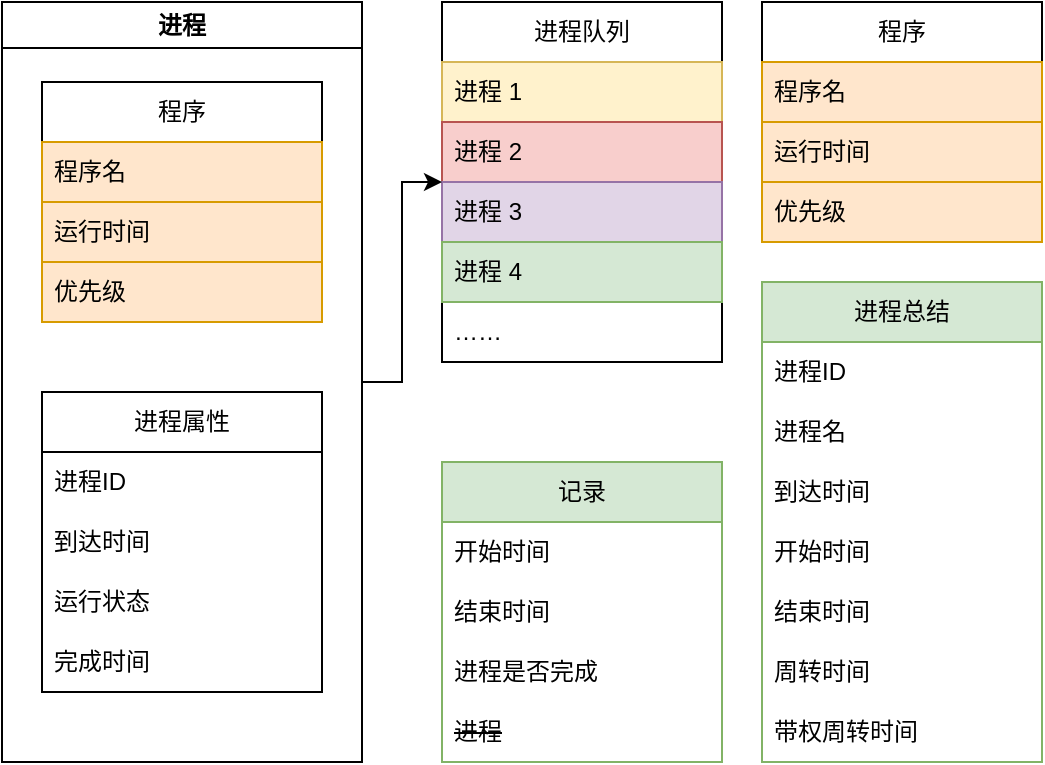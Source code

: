 <mxfile version="22.1.15" type="device" pages="5">
  <diagram id="Uz_kpe7z58q1DpFeZHpy" name="进程结构">
    <mxGraphModel dx="1434" dy="827" grid="1" gridSize="10" guides="1" tooltips="1" connect="1" arrows="1" fold="1" page="1" pageScale="1" pageWidth="850" pageHeight="1100" math="0" shadow="0">
      <root>
        <mxCell id="0" />
        <mxCell id="1" parent="0" />
        <mxCell id="2" value="程序" style="swimlane;fontStyle=0;childLayout=stackLayout;horizontal=1;startSize=30;horizontalStack=0;resizeParent=1;resizeParentMax=0;resizeLast=0;collapsible=1;marginBottom=0;whiteSpace=wrap;html=1;" parent="1" vertex="1">
          <mxGeometry x="600" y="60" width="140" height="120" as="geometry" />
        </mxCell>
        <mxCell id="3" value="程序名" style="text;strokeColor=#d79b00;fillColor=#ffe6cc;align=left;verticalAlign=middle;spacingLeft=4;spacingRight=4;overflow=hidden;points=[[0,0.5],[1,0.5]];portConstraint=eastwest;rotatable=0;whiteSpace=wrap;html=1;" parent="2" vertex="1">
          <mxGeometry y="30" width="140" height="30" as="geometry" />
        </mxCell>
        <mxCell id="4" value="运行时间" style="text;strokeColor=#d79b00;fillColor=#ffe6cc;align=left;verticalAlign=middle;spacingLeft=4;spacingRight=4;overflow=hidden;points=[[0,0.5],[1,0.5]];portConstraint=eastwest;rotatable=0;whiteSpace=wrap;html=1;" parent="2" vertex="1">
          <mxGeometry y="60" width="140" height="30" as="geometry" />
        </mxCell>
        <mxCell id="5" value="优先级" style="text;strokeColor=#d79b00;fillColor=#ffe6cc;align=left;verticalAlign=middle;spacingLeft=4;spacingRight=4;overflow=hidden;points=[[0,0.5],[1,0.5]];portConstraint=eastwest;rotatable=0;whiteSpace=wrap;html=1;" parent="2" vertex="1">
          <mxGeometry y="90" width="140" height="30" as="geometry" />
        </mxCell>
        <mxCell id="_c8ItqxAKlNbQwqlbpvU-17" value="进程队列" style="swimlane;fontStyle=0;childLayout=stackLayout;horizontal=1;startSize=30;horizontalStack=0;resizeParent=1;resizeParentMax=0;resizeLast=0;collapsible=1;marginBottom=0;whiteSpace=wrap;html=1;" parent="1" vertex="1">
          <mxGeometry x="440" y="60" width="140" height="180" as="geometry">
            <mxRectangle x="590" y="120" width="90" height="30" as="alternateBounds" />
          </mxGeometry>
        </mxCell>
        <mxCell id="_c8ItqxAKlNbQwqlbpvU-18" value="进程 1" style="text;strokeColor=#d6b656;fillColor=#fff2cc;align=left;verticalAlign=middle;spacingLeft=4;spacingRight=4;overflow=hidden;points=[[0,0.5],[1,0.5]];portConstraint=eastwest;rotatable=0;whiteSpace=wrap;html=1;" parent="_c8ItqxAKlNbQwqlbpvU-17" vertex="1">
          <mxGeometry y="30" width="140" height="30" as="geometry" />
        </mxCell>
        <mxCell id="_c8ItqxAKlNbQwqlbpvU-19" value="进程 2" style="text;strokeColor=#b85450;fillColor=#f8cecc;align=left;verticalAlign=middle;spacingLeft=4;spacingRight=4;overflow=hidden;points=[[0,0.5],[1,0.5]];portConstraint=eastwest;rotatable=0;whiteSpace=wrap;html=1;" parent="_c8ItqxAKlNbQwqlbpvU-17" vertex="1">
          <mxGeometry y="60" width="140" height="30" as="geometry" />
        </mxCell>
        <mxCell id="_c8ItqxAKlNbQwqlbpvU-20" value="进程 3" style="text;strokeColor=#9673a6;fillColor=#e1d5e7;align=left;verticalAlign=middle;spacingLeft=4;spacingRight=4;overflow=hidden;points=[[0,0.5],[1,0.5]];portConstraint=eastwest;rotatable=0;whiteSpace=wrap;html=1;" parent="_c8ItqxAKlNbQwqlbpvU-17" vertex="1">
          <mxGeometry y="90" width="140" height="30" as="geometry" />
        </mxCell>
        <mxCell id="fHPmjY0lbh3OKCkGhoS--9" value="进程 4" style="text;strokeColor=#82b366;fillColor=#d5e8d4;align=left;verticalAlign=middle;spacingLeft=4;spacingRight=4;overflow=hidden;points=[[0,0.5],[1,0.5]];portConstraint=eastwest;rotatable=0;whiteSpace=wrap;html=1;" parent="_c8ItqxAKlNbQwqlbpvU-17" vertex="1">
          <mxGeometry y="120" width="140" height="30" as="geometry" />
        </mxCell>
        <mxCell id="_c8ItqxAKlNbQwqlbpvU-21" value="……" style="text;strokeColor=none;fillColor=none;align=left;verticalAlign=middle;spacingLeft=4;spacingRight=4;overflow=hidden;points=[[0,0.5],[1,0.5]];portConstraint=eastwest;rotatable=0;whiteSpace=wrap;html=1;" parent="_c8ItqxAKlNbQwqlbpvU-17" vertex="1">
          <mxGeometry y="150" width="140" height="30" as="geometry" />
        </mxCell>
        <mxCell id="pZxpUpyZffvHtqf1EwQb-15" style="edgeStyle=orthogonalEdgeStyle;rounded=0;orthogonalLoop=1;jettySize=auto;html=1;exitX=1;exitY=0.5;exitDx=0;exitDy=0;" parent="1" source="-lbcMISYUMKxzrige9w_-11" target="_c8ItqxAKlNbQwqlbpvU-17" edge="1">
          <mxGeometry relative="1" as="geometry" />
        </mxCell>
        <mxCell id="-lbcMISYUMKxzrige9w_-11" value="进程" style="swimlane;whiteSpace=wrap;html=1;" parent="1" vertex="1">
          <mxGeometry x="220" y="60" width="180" height="380" as="geometry" />
        </mxCell>
        <mxCell id="8" value="进程属性" style="swimlane;fontStyle=0;childLayout=stackLayout;horizontal=1;startSize=30;horizontalStack=0;resizeParent=1;resizeParentMax=0;resizeLast=0;collapsible=1;marginBottom=0;whiteSpace=wrap;html=1;" parent="-lbcMISYUMKxzrige9w_-11" vertex="1">
          <mxGeometry x="20" y="195" width="140" height="150" as="geometry">
            <mxRectangle x="20" y="195" width="60" height="30" as="alternateBounds" />
          </mxGeometry>
        </mxCell>
        <mxCell id="iwzojKMiQDICovEa25Xd-11" value="进程ID" style="text;align=left;verticalAlign=middle;spacingLeft=4;spacingRight=4;overflow=hidden;points=[[0,0.5],[1,0.5]];portConstraint=eastwest;rotatable=0;whiteSpace=wrap;html=1;" parent="8" vertex="1">
          <mxGeometry y="30" width="140" height="30" as="geometry" />
        </mxCell>
        <mxCell id="_c8ItqxAKlNbQwqlbpvU-12" value="到达时间" style="text;strokeColor=none;fillColor=none;align=left;verticalAlign=middle;spacingLeft=4;spacingRight=4;overflow=hidden;points=[[0,0.5],[1,0.5]];portConstraint=eastwest;rotatable=0;whiteSpace=wrap;html=1;" parent="8" vertex="1">
          <mxGeometry y="60" width="140" height="30" as="geometry" />
        </mxCell>
        <mxCell id="_c8ItqxAKlNbQwqlbpvU-11" value="运行状态" style="text;strokeColor=none;fillColor=none;align=left;verticalAlign=middle;spacingLeft=4;spacingRight=4;overflow=hidden;points=[[0,0.5],[1,0.5]];portConstraint=eastwest;rotatable=0;whiteSpace=wrap;html=1;" parent="8" vertex="1">
          <mxGeometry y="90" width="140" height="30" as="geometry" />
        </mxCell>
        <mxCell id="_c8ItqxAKlNbQwqlbpvU-13" value="完成时间" style="text;strokeColor=none;fillColor=none;align=left;verticalAlign=middle;spacingLeft=4;spacingRight=4;overflow=hidden;points=[[0,0.5],[1,0.5]];portConstraint=eastwest;rotatable=0;whiteSpace=wrap;html=1;" parent="8" vertex="1">
          <mxGeometry y="120" width="140" height="30" as="geometry" />
        </mxCell>
        <mxCell id="pZxpUpyZffvHtqf1EwQb-11" value="程序" style="swimlane;fontStyle=0;childLayout=stackLayout;horizontal=1;startSize=30;horizontalStack=0;resizeParent=1;resizeParentMax=0;resizeLast=0;collapsible=1;marginBottom=0;whiteSpace=wrap;html=1;" parent="-lbcMISYUMKxzrige9w_-11" vertex="1">
          <mxGeometry x="20" y="40" width="140" height="120" as="geometry">
            <mxRectangle x="30" y="40" width="60" height="30" as="alternateBounds" />
          </mxGeometry>
        </mxCell>
        <mxCell id="pZxpUpyZffvHtqf1EwQb-12" value="程序名" style="text;strokeColor=#d79b00;fillColor=#ffe6cc;align=left;verticalAlign=middle;spacingLeft=4;spacingRight=4;overflow=hidden;points=[[0,0.5],[1,0.5]];portConstraint=eastwest;rotatable=0;whiteSpace=wrap;html=1;" parent="pZxpUpyZffvHtqf1EwQb-11" vertex="1">
          <mxGeometry y="30" width="140" height="30" as="geometry" />
        </mxCell>
        <mxCell id="pZxpUpyZffvHtqf1EwQb-13" value="运行时间" style="text;strokeColor=#d79b00;fillColor=#ffe6cc;align=left;verticalAlign=middle;spacingLeft=4;spacingRight=4;overflow=hidden;points=[[0,0.5],[1,0.5]];portConstraint=eastwest;rotatable=0;whiteSpace=wrap;html=1;" parent="pZxpUpyZffvHtqf1EwQb-11" vertex="1">
          <mxGeometry y="60" width="140" height="30" as="geometry" />
        </mxCell>
        <mxCell id="pZxpUpyZffvHtqf1EwQb-14" value="优先级" style="text;strokeColor=#d79b00;fillColor=#ffe6cc;align=left;verticalAlign=middle;spacingLeft=4;spacingRight=4;overflow=hidden;points=[[0,0.5],[1,0.5]];portConstraint=eastwest;rotatable=0;whiteSpace=wrap;html=1;" parent="pZxpUpyZffvHtqf1EwQb-11" vertex="1">
          <mxGeometry y="90" width="140" height="30" as="geometry" />
        </mxCell>
        <mxCell id="KFFzFraqpmiOKfjzLaNa-8" value="记录" style="swimlane;fontStyle=0;childLayout=stackLayout;horizontal=1;startSize=30;horizontalStack=0;resizeParent=1;resizeParentMax=0;resizeLast=0;collapsible=1;marginBottom=0;whiteSpace=wrap;html=1;fillColor=#d5e8d4;strokeColor=#82b366;" vertex="1" parent="1">
          <mxGeometry x="440" y="290" width="140" height="150" as="geometry" />
        </mxCell>
        <mxCell id="KFFzFraqpmiOKfjzLaNa-10" value="开始时间" style="text;align=left;verticalAlign=middle;spacingLeft=4;spacingRight=4;overflow=hidden;points=[[0,0.5],[1,0.5]];portConstraint=eastwest;rotatable=0;whiteSpace=wrap;html=1;" vertex="1" parent="KFFzFraqpmiOKfjzLaNa-8">
          <mxGeometry y="30" width="140" height="30" as="geometry" />
        </mxCell>
        <mxCell id="KFFzFraqpmiOKfjzLaNa-11" value="结束时间" style="text;align=left;verticalAlign=middle;spacingLeft=4;spacingRight=4;overflow=hidden;points=[[0,0.5],[1,0.5]];portConstraint=eastwest;rotatable=0;whiteSpace=wrap;html=1;" vertex="1" parent="KFFzFraqpmiOKfjzLaNa-8">
          <mxGeometry y="60" width="140" height="30" as="geometry" />
        </mxCell>
        <mxCell id="KFFzFraqpmiOKfjzLaNa-12" value="进程是否完成" style="text;align=left;verticalAlign=middle;spacingLeft=4;spacingRight=4;overflow=hidden;points=[[0,0.5],[1,0.5]];portConstraint=eastwest;rotatable=0;whiteSpace=wrap;html=1;" vertex="1" parent="KFFzFraqpmiOKfjzLaNa-8">
          <mxGeometry y="90" width="140" height="30" as="geometry" />
        </mxCell>
        <mxCell id="KFFzFraqpmiOKfjzLaNa-9" value="&lt;del&gt;进程&lt;/del&gt;" style="text;align=left;verticalAlign=middle;spacingLeft=4;spacingRight=4;overflow=hidden;points=[[0,0.5],[1,0.5]];portConstraint=eastwest;rotatable=0;whiteSpace=wrap;html=1;" vertex="1" parent="KFFzFraqpmiOKfjzLaNa-8">
          <mxGeometry y="120" width="140" height="30" as="geometry" />
        </mxCell>
        <mxCell id="KFFzFraqpmiOKfjzLaNa-13" value="进程总结" style="swimlane;fontStyle=0;childLayout=stackLayout;horizontal=1;startSize=30;horizontalStack=0;resizeParent=1;resizeParentMax=0;resizeLast=0;collapsible=1;marginBottom=0;whiteSpace=wrap;html=1;fillColor=#d5e8d4;strokeColor=#82b366;" vertex="1" parent="1">
          <mxGeometry x="600" y="200" width="140" height="240" as="geometry" />
        </mxCell>
        <mxCell id="KFFzFraqpmiOKfjzLaNa-14" value="进程ID" style="text;align=left;verticalAlign=middle;spacingLeft=4;spacingRight=4;overflow=hidden;points=[[0,0.5],[1,0.5]];portConstraint=eastwest;rotatable=0;whiteSpace=wrap;html=1;" vertex="1" parent="KFFzFraqpmiOKfjzLaNa-13">
          <mxGeometry y="30" width="140" height="30" as="geometry" />
        </mxCell>
        <mxCell id="KFFzFraqpmiOKfjzLaNa-15" value="进程名" style="text;align=left;verticalAlign=middle;spacingLeft=4;spacingRight=4;overflow=hidden;points=[[0,0.5],[1,0.5]];portConstraint=eastwest;rotatable=0;whiteSpace=wrap;html=1;" vertex="1" parent="KFFzFraqpmiOKfjzLaNa-13">
          <mxGeometry y="60" width="140" height="30" as="geometry" />
        </mxCell>
        <mxCell id="KFFzFraqpmiOKfjzLaNa-16" value="到达时间" style="text;align=left;verticalAlign=middle;spacingLeft=4;spacingRight=4;overflow=hidden;points=[[0,0.5],[1,0.5]];portConstraint=eastwest;rotatable=0;whiteSpace=wrap;html=1;" vertex="1" parent="KFFzFraqpmiOKfjzLaNa-13">
          <mxGeometry y="90" width="140" height="30" as="geometry" />
        </mxCell>
        <mxCell id="KFFzFraqpmiOKfjzLaNa-17" value="开始时间" style="text;align=left;verticalAlign=middle;spacingLeft=4;spacingRight=4;overflow=hidden;points=[[0,0.5],[1,0.5]];portConstraint=eastwest;rotatable=0;whiteSpace=wrap;html=1;" vertex="1" parent="KFFzFraqpmiOKfjzLaNa-13">
          <mxGeometry y="120" width="140" height="30" as="geometry" />
        </mxCell>
        <mxCell id="KFFzFraqpmiOKfjzLaNa-20" value="结束时间" style="text;align=left;verticalAlign=middle;spacingLeft=4;spacingRight=4;overflow=hidden;points=[[0,0.5],[1,0.5]];portConstraint=eastwest;rotatable=0;whiteSpace=wrap;html=1;" vertex="1" parent="KFFzFraqpmiOKfjzLaNa-13">
          <mxGeometry y="150" width="140" height="30" as="geometry" />
        </mxCell>
        <mxCell id="KFFzFraqpmiOKfjzLaNa-19" value="周转时间" style="text;align=left;verticalAlign=middle;spacingLeft=4;spacingRight=4;overflow=hidden;points=[[0,0.5],[1,0.5]];portConstraint=eastwest;rotatable=0;whiteSpace=wrap;html=1;" vertex="1" parent="KFFzFraqpmiOKfjzLaNa-13">
          <mxGeometry y="180" width="140" height="30" as="geometry" />
        </mxCell>
        <mxCell id="KFFzFraqpmiOKfjzLaNa-18" value="带权周转时间" style="text;align=left;verticalAlign=middle;spacingLeft=4;spacingRight=4;overflow=hidden;points=[[0,0.5],[1,0.5]];portConstraint=eastwest;rotatable=0;whiteSpace=wrap;html=1;" vertex="1" parent="KFFzFraqpmiOKfjzLaNa-13">
          <mxGeometry y="210" width="140" height="30" as="geometry" />
        </mxCell>
      </root>
    </mxGraphModel>
  </diagram>
  <diagram id="fO6OHq5Do3GgubKC6U9x" name="调度系统">
    <mxGraphModel dx="882" dy="499" grid="1" gridSize="10" guides="1" tooltips="1" connect="1" arrows="1" fold="1" page="1" pageScale="1" pageWidth="827" pageHeight="1169" math="0" shadow="0">
      <root>
        <mxCell id="0" />
        <mxCell id="1" parent="0" />
        <mxCell id="b4FMR7INQPbGE0lWHYMo-12" value="调度系统" style="swimlane;whiteSpace=wrap;html=1;" parent="1" vertex="1">
          <mxGeometry x="80" y="60" width="520" height="260" as="geometry" />
        </mxCell>
        <mxCell id="tCl3xaztjeyGL0PsCgSG-1" value="进程队列" style="swimlane;fontStyle=0;childLayout=stackLayout;horizontal=1;startSize=30;horizontalStack=0;resizeParent=1;resizeParentMax=0;resizeLast=0;collapsible=1;marginBottom=0;whiteSpace=wrap;html=1;" parent="b4FMR7INQPbGE0lWHYMo-12" vertex="1">
          <mxGeometry x="30" y="75" width="140" height="150" as="geometry">
            <mxRectangle x="590" y="120" width="90" height="30" as="alternateBounds" />
          </mxGeometry>
        </mxCell>
        <mxCell id="tCl3xaztjeyGL0PsCgSG-2" value="进程 1" style="text;strokeColor=#d6b656;fillColor=#fff2cc;align=left;verticalAlign=middle;spacingLeft=4;spacingRight=4;overflow=hidden;points=[[0,0.5],[1,0.5]];portConstraint=eastwest;rotatable=0;whiteSpace=wrap;html=1;" parent="tCl3xaztjeyGL0PsCgSG-1" vertex="1">
          <mxGeometry y="30" width="140" height="30" as="geometry" />
        </mxCell>
        <mxCell id="tCl3xaztjeyGL0PsCgSG-3" value="进程 2" style="text;strokeColor=#b85450;fillColor=#f8cecc;align=left;verticalAlign=middle;spacingLeft=4;spacingRight=4;overflow=hidden;points=[[0,0.5],[1,0.5]];portConstraint=eastwest;rotatable=0;whiteSpace=wrap;html=1;" parent="tCl3xaztjeyGL0PsCgSG-1" vertex="1">
          <mxGeometry y="60" width="140" height="30" as="geometry" />
        </mxCell>
        <mxCell id="tCl3xaztjeyGL0PsCgSG-4" value="进程 3" style="text;strokeColor=#9673a6;fillColor=#e1d5e7;align=left;verticalAlign=middle;spacingLeft=4;spacingRight=4;overflow=hidden;points=[[0,0.5],[1,0.5]];portConstraint=eastwest;rotatable=0;whiteSpace=wrap;html=1;" parent="tCl3xaztjeyGL0PsCgSG-1" vertex="1">
          <mxGeometry y="90" width="140" height="30" as="geometry" />
        </mxCell>
        <mxCell id="tCl3xaztjeyGL0PsCgSG-5" value="……" style="text;strokeColor=none;fillColor=none;align=left;verticalAlign=middle;spacingLeft=4;spacingRight=4;overflow=hidden;points=[[0,0.5],[1,0.5]];portConstraint=eastwest;rotatable=0;whiteSpace=wrap;html=1;" parent="tCl3xaztjeyGL0PsCgSG-1" vertex="1">
          <mxGeometry y="120" width="140" height="30" as="geometry" />
        </mxCell>
        <mxCell id="tCl3xaztjeyGL0PsCgSG-12" value="队列调度" style="swimlane;fontStyle=0;childLayout=stackLayout;horizontal=1;startSize=30;horizontalStack=0;resizeParent=1;resizeParentMax=0;resizeLast=0;collapsible=1;marginBottom=0;whiteSpace=wrap;html=1;" parent="b4FMR7INQPbGE0lWHYMo-12" vertex="1">
          <mxGeometry x="310" y="45" width="140" height="180" as="geometry" />
        </mxCell>
        <mxCell id="tCl3xaztjeyGL0PsCgSG-13" value="FCFS 先来先服务" style="text;strokeColor=none;fillColor=none;align=left;verticalAlign=middle;spacingLeft=4;spacingRight=4;overflow=hidden;points=[[0,0.5],[1,0.5]];portConstraint=eastwest;rotatable=0;whiteSpace=wrap;html=1;" parent="tCl3xaztjeyGL0PsCgSG-12" vertex="1">
          <mxGeometry y="30" width="140" height="30" as="geometry" />
        </mxCell>
        <mxCell id="tCl3xaztjeyGL0PsCgSG-14" value="SJF 短作业优先" style="text;strokeColor=none;fillColor=none;align=left;verticalAlign=middle;spacingLeft=4;spacingRight=4;overflow=hidden;points=[[0,0.5],[1,0.5]];portConstraint=eastwest;rotatable=0;whiteSpace=wrap;html=1;" parent="tCl3xaztjeyGL0PsCgSG-12" vertex="1">
          <mxGeometry y="60" width="140" height="30" as="geometry" />
        </mxCell>
        <mxCell id="tCl3xaztjeyGL0PsCgSG-15" value="PRIORITY&amp;nbsp; 优先级" style="text;strokeColor=none;fillColor=none;align=left;verticalAlign=middle;spacingLeft=4;spacingRight=4;overflow=hidden;points=[[0,0.5],[1,0.5]];portConstraint=eastwest;rotatable=0;whiteSpace=wrap;html=1;" parent="tCl3xaztjeyGL0PsCgSG-12" vertex="1">
          <mxGeometry y="90" width="140" height="30" as="geometry" />
        </mxCell>
        <mxCell id="I02Q2buFYvC-oGJ8rQny-1" value="SAT 最短剩余时间" style="text;strokeColor=none;fillColor=none;align=left;verticalAlign=middle;spacingLeft=4;spacingRight=4;overflow=hidden;points=[[0,0.5],[1,0.5]];portConstraint=eastwest;rotatable=0;whiteSpace=wrap;html=1;" parent="tCl3xaztjeyGL0PsCgSG-12" vertex="1">
          <mxGeometry y="120" width="140" height="30" as="geometry" />
        </mxCell>
        <mxCell id="I02Q2buFYvC-oGJ8rQny-2" value="HRRN 高响应比优先" style="text;strokeColor=none;fillColor=none;align=left;verticalAlign=middle;spacingLeft=4;spacingRight=4;overflow=hidden;points=[[0,0.5],[1,0.5]];portConstraint=eastwest;rotatable=0;whiteSpace=wrap;html=1;" parent="tCl3xaztjeyGL0PsCgSG-12" vertex="1">
          <mxGeometry y="150" width="140" height="30" as="geometry" />
        </mxCell>
        <mxCell id="I02Q2buFYvC-oGJ8rQny-3" style="edgeStyle=orthogonalEdgeStyle;rounded=0;orthogonalLoop=1;jettySize=auto;html=1;exitX=0;exitY=0.5;exitDx=0;exitDy=0;entryX=1;entryY=0.5;entryDx=0;entryDy=0;" parent="b4FMR7INQPbGE0lWHYMo-12" source="tCl3xaztjeyGL0PsCgSG-15" target="tCl3xaztjeyGL0PsCgSG-1" edge="1">
          <mxGeometry relative="1" as="geometry" />
        </mxCell>
        <mxCell id="I02Q2buFYvC-oGJ8rQny-4" value="&lt;font style=&quot;font-size: 18px;&quot;&gt;队列排序&lt;/font&gt;" style="edgeLabel;html=1;align=center;verticalAlign=middle;resizable=0;points=[];" parent="I02Q2buFYvC-oGJ8rQny-3" vertex="1" connectable="0">
          <mxGeometry x="0.024" y="4" relative="1" as="geometry">
            <mxPoint as="offset" />
          </mxGeometry>
        </mxCell>
      </root>
    </mxGraphModel>
  </diagram>
  <diagram id="V5OiPH5pjO73XXO6jtwh" name="运行系统">
    <mxGraphModel dx="642" dy="499" grid="1" gridSize="10" guides="1" tooltips="1" connect="1" arrows="1" fold="1" page="1" pageScale="1" pageWidth="827" pageHeight="1169" math="0" shadow="0">
      <root>
        <mxCell id="0" />
        <mxCell id="1" parent="0" />
        <mxCell id="J5ohM9p4LgpnrRQaDPm8-7" value="运行系统" style="swimlane;whiteSpace=wrap;html=1;" parent="1" vertex="1">
          <mxGeometry x="40" y="40" width="520" height="780" as="geometry" />
        </mxCell>
        <mxCell id="J5ohM9p4LgpnrRQaDPm8-1" value="执行队列（可限制大小）" style="swimlane;fontStyle=0;childLayout=stackLayout;horizontal=1;startSize=30;horizontalStack=0;resizeParent=1;resizeParentMax=0;resizeLast=0;collapsible=1;marginBottom=0;whiteSpace=wrap;html=1;" parent="J5ohM9p4LgpnrRQaDPm8-7" vertex="1">
          <mxGeometry x="20" y="140" width="180" height="150" as="geometry">
            <mxRectangle x="20" y="140" width="90" height="30" as="alternateBounds" />
          </mxGeometry>
        </mxCell>
        <mxCell id="J5ohM9p4LgpnrRQaDPm8-2" value="进程 1" style="text;strokeColor=#d6b656;fillColor=#fff2cc;align=left;verticalAlign=middle;spacingLeft=4;spacingRight=4;overflow=hidden;points=[[0,0.5],[1,0.5]];portConstraint=eastwest;rotatable=0;whiteSpace=wrap;html=1;" parent="J5ohM9p4LgpnrRQaDPm8-1" vertex="1">
          <mxGeometry y="30" width="180" height="30" as="geometry" />
        </mxCell>
        <mxCell id="J5ohM9p4LgpnrRQaDPm8-3" value="进程 2" style="text;strokeColor=#b85450;fillColor=#f8cecc;align=left;verticalAlign=middle;spacingLeft=4;spacingRight=4;overflow=hidden;points=[[0,0.5],[1,0.5]];portConstraint=eastwest;rotatable=0;whiteSpace=wrap;html=1;" parent="J5ohM9p4LgpnrRQaDPm8-1" vertex="1">
          <mxGeometry y="60" width="180" height="30" as="geometry" />
        </mxCell>
        <mxCell id="J5ohM9p4LgpnrRQaDPm8-4" value="进程 3" style="text;strokeColor=#9673a6;fillColor=#e1d5e7;align=left;verticalAlign=middle;spacingLeft=4;spacingRight=4;overflow=hidden;points=[[0,0.5],[1,0.5]];portConstraint=eastwest;rotatable=0;whiteSpace=wrap;html=1;" parent="J5ohM9p4LgpnrRQaDPm8-1" vertex="1">
          <mxGeometry y="90" width="180" height="30" as="geometry" />
        </mxCell>
        <mxCell id="J5ohM9p4LgpnrRQaDPm8-5" value="……" style="text;strokeColor=none;fillColor=none;align=left;verticalAlign=middle;spacingLeft=4;spacingRight=4;overflow=hidden;points=[[0,0.5],[1,0.5]];portConstraint=eastwest;rotatable=0;whiteSpace=wrap;html=1;" parent="J5ohM9p4LgpnrRQaDPm8-1" vertex="1">
          <mxGeometry y="120" width="180" height="30" as="geometry" />
        </mxCell>
        <mxCell id="Euu-Ed-Jc4jTll4LcgzE-8" style="edgeStyle=orthogonalEdgeStyle;rounded=0;orthogonalLoop=1;jettySize=auto;html=1;exitX=0;exitY=0.5;exitDx=0;exitDy=0;entryX=1;entryY=0.5;entryDx=0;entryDy=0;" parent="J5ohM9p4LgpnrRQaDPm8-7" source="f4ODLPXCI00rqDPPaSGf-1" target="J5ohM9p4LgpnrRQaDPm8-1" edge="1">
          <mxGeometry relative="1" as="geometry" />
        </mxCell>
        <mxCell id="f4ODLPXCI00rqDPPaSGf-1" value="就绪队列" style="swimlane;fontStyle=0;childLayout=stackLayout;horizontal=1;startSize=30;horizontalStack=0;resizeParent=1;resizeParentMax=0;resizeLast=0;collapsible=1;marginBottom=0;whiteSpace=wrap;html=1;" parent="J5ohM9p4LgpnrRQaDPm8-7" vertex="1">
          <mxGeometry x="260" y="140" width="100" height="150" as="geometry">
            <mxRectangle x="260" y="140" width="90" height="30" as="alternateBounds" />
          </mxGeometry>
        </mxCell>
        <mxCell id="f4ODLPXCI00rqDPPaSGf-2" value="进程 1" style="text;strokeColor=#d6b656;fillColor=#fff2cc;align=left;verticalAlign=middle;spacingLeft=4;spacingRight=4;overflow=hidden;points=[[0,0.5],[1,0.5]];portConstraint=eastwest;rotatable=0;whiteSpace=wrap;html=1;" parent="f4ODLPXCI00rqDPPaSGf-1" vertex="1">
          <mxGeometry y="30" width="100" height="30" as="geometry" />
        </mxCell>
        <mxCell id="f4ODLPXCI00rqDPPaSGf-3" value="进程 2" style="text;strokeColor=#b85450;fillColor=#f8cecc;align=left;verticalAlign=middle;spacingLeft=4;spacingRight=4;overflow=hidden;points=[[0,0.5],[1,0.5]];portConstraint=eastwest;rotatable=0;whiteSpace=wrap;html=1;" parent="f4ODLPXCI00rqDPPaSGf-1" vertex="1">
          <mxGeometry y="60" width="100" height="30" as="geometry" />
        </mxCell>
        <mxCell id="f4ODLPXCI00rqDPPaSGf-4" value="进程 3" style="text;strokeColor=#9673a6;fillColor=#e1d5e7;align=left;verticalAlign=middle;spacingLeft=4;spacingRight=4;overflow=hidden;points=[[0,0.5],[1,0.5]];portConstraint=eastwest;rotatable=0;whiteSpace=wrap;html=1;" parent="f4ODLPXCI00rqDPPaSGf-1" vertex="1">
          <mxGeometry y="90" width="100" height="30" as="geometry" />
        </mxCell>
        <mxCell id="f4ODLPXCI00rqDPPaSGf-5" value="……" style="text;strokeColor=none;fillColor=none;align=left;verticalAlign=middle;spacingLeft=4;spacingRight=4;overflow=hidden;points=[[0,0.5],[1,0.5]];portConstraint=eastwest;rotatable=0;whiteSpace=wrap;html=1;" parent="f4ODLPXCI00rqDPPaSGf-1" vertex="1">
          <mxGeometry y="120" width="100" height="30" as="geometry" />
        </mxCell>
        <mxCell id="MBCmIztiUeMVBW8a4BfW-12" value="变量" style="swimlane;whiteSpace=wrap;html=1;" parent="J5ohM9p4LgpnrRQaDPm8-7" vertex="1">
          <mxGeometry x="20" y="40" width="480" height="80" as="geometry" />
        </mxCell>
        <mxCell id="MBCmIztiUeMVBW8a4BfW-7" value="运行时间" style="rounded=0;whiteSpace=wrap;html=1;" parent="MBCmIztiUeMVBW8a4BfW-12" vertex="1">
          <mxGeometry x="20" y="40" width="120" height="30" as="geometry" />
        </mxCell>
        <mxCell id="J5ohM9p4LgpnrRQaDPm8-8" value="是否为时间片流转" style="rounded=0;whiteSpace=wrap;html=1;" parent="MBCmIztiUeMVBW8a4BfW-12" vertex="1">
          <mxGeometry x="180" y="40" width="120" height="30" as="geometry" />
        </mxCell>
        <mxCell id="kkPOxXqrfUEkcBA6OhFC-18" value="日志队列" style="rounded=0;whiteSpace=wrap;html=1;" parent="MBCmIztiUeMVBW8a4BfW-12" vertex="1">
          <mxGeometry x="340" y="40" width="120" height="30" as="geometry" />
        </mxCell>
        <mxCell id="MBCmIztiUeMVBW8a4BfW-13" value="方法" style="swimlane;whiteSpace=wrap;html=1;" parent="J5ohM9p4LgpnrRQaDPm8-7" vertex="1">
          <mxGeometry x="20" y="490" width="480" height="270" as="geometry" />
        </mxCell>
        <mxCell id="MBCmIztiUeMVBW8a4BfW-8" value="运行进程" style="swimlane;fontStyle=0;childLayout=stackLayout;horizontal=1;startSize=30;horizontalStack=0;resizeParent=1;resizeParentMax=0;resizeLast=0;collapsible=1;marginBottom=0;whiteSpace=wrap;html=1;fillColor=#ffe6cc;strokeColor=#d79b00;" parent="MBCmIztiUeMVBW8a4BfW-13" vertex="1">
          <mxGeometry x="20" y="40" width="140" height="210" as="geometry">
            <mxRectangle x="20" y="40" width="140" height="30" as="alternateBounds" />
          </mxGeometry>
        </mxCell>
        <mxCell id="UPHkkMxrAj3sCYQeLRSv-1" value="手动指定执行时间" style="text;strokeColor=#d79b00;fillColor=#ffe6cc;align=left;verticalAlign=middle;spacingLeft=4;spacingRight=4;overflow=hidden;points=[[0,0.5],[1,0.5]];portConstraint=eastwest;rotatable=0;whiteSpace=wrap;html=1;" parent="MBCmIztiUeMVBW8a4BfW-8" vertex="1">
          <mxGeometry y="30" width="140" height="30" as="geometry" />
        </mxCell>
        <mxCell id="MBCmIztiUeMVBW8a4BfW-9" value="判断运行时间" style="text;strokeColor=#d79b00;fillColor=#ffe6cc;align=left;verticalAlign=middle;spacingLeft=4;spacingRight=4;overflow=hidden;points=[[0,0.5],[1,0.5]];portConstraint=eastwest;rotatable=0;whiteSpace=wrap;html=1;" parent="MBCmIztiUeMVBW8a4BfW-8" vertex="1">
          <mxGeometry y="60" width="140" height="30" as="geometry" />
        </mxCell>
        <mxCell id="MBCmIztiUeMVBW8a4BfW-10" value="判断是否（提前）完成&lt;br&gt;如果是,则标记进程已完成移出队列" style="text;strokeColor=#d79b00;fillColor=#ffe6cc;align=left;verticalAlign=middle;spacingLeft=4;spacingRight=4;overflow=hidden;points=[[0,0.5],[1,0.5]];portConstraint=eastwest;rotatable=0;whiteSpace=wrap;html=1;" parent="MBCmIztiUeMVBW8a4BfW-8" vertex="1">
          <mxGeometry y="90" width="140" height="60" as="geometry" />
        </mxCell>
        <mxCell id="MBCmIztiUeMVBW8a4BfW-11" value="运行核心逻辑" style="text;strokeColor=#d79b00;fillColor=#ffe6cc;align=left;verticalAlign=middle;spacingLeft=4;spacingRight=4;overflow=hidden;points=[[0,0.5],[1,0.5]];portConstraint=eastwest;rotatable=0;whiteSpace=wrap;html=1;" parent="MBCmIztiUeMVBW8a4BfW-8" vertex="1">
          <mxGeometry y="150" width="140" height="30" as="geometry" />
        </mxCell>
        <mxCell id="2zPlzTTeSVe6DdYmtaQh-1" style="text;strokeColor=#d79b00;fillColor=#ffe6cc;align=left;verticalAlign=middle;spacingLeft=4;spacingRight=4;overflow=hidden;points=[[0,0.5],[1,0.5]];portConstraint=eastwest;rotatable=0;whiteSpace=wrap;html=1;" parent="MBCmIztiUeMVBW8a4BfW-8" vertex="1">
          <mxGeometry y="180" width="140" height="30" as="geometry" />
        </mxCell>
        <mxCell id="MBCmIztiUeMVBW8a4BfW-16" value="从程序插入进程" style="rounded=0;whiteSpace=wrap;html=1;" parent="MBCmIztiUeMVBW8a4BfW-13" vertex="1">
          <mxGeometry x="340" y="40" width="120" height="30" as="geometry" />
        </mxCell>
        <mxCell id="MBCmIztiUeMVBW8a4BfW-17" value="移入就绪队列&lt;br&gt;(暂未使用)" style="rounded=0;whiteSpace=wrap;html=1;" parent="MBCmIztiUeMVBW8a4BfW-13" vertex="1">
          <mxGeometry x="340" y="140" width="120" height="30" as="geometry" />
        </mxCell>
        <mxCell id="MBCmIztiUeMVBW8a4BfW-18" value="移出就绪队列" style="rounded=0;whiteSpace=wrap;html=1;" parent="MBCmIztiUeMVBW8a4BfW-13" vertex="1">
          <mxGeometry x="340" y="90" width="120" height="30" as="geometry" />
        </mxCell>
        <mxCell id="2zPlzTTeSVe6DdYmtaQh-6" value="运行核心逻辑" style="swimlane;whiteSpace=wrap;html=1;fillColor=#ffe6cc;strokeColor=#d79b00;" parent="MBCmIztiUeMVBW8a4BfW-13" vertex="1">
          <mxGeometry x="200" y="40" width="110" height="200" as="geometry" />
        </mxCell>
        <mxCell id="2zPlzTTeSVe6DdYmtaQh-13" style="edgeStyle=orthogonalEdgeStyle;rounded=0;orthogonalLoop=1;jettySize=auto;html=1;exitX=0.5;exitY=1;exitDx=0;exitDy=0;entryX=0.5;entryY=0;entryDx=0;entryDy=0;" parent="2zPlzTTeSVe6DdYmtaQh-6" source="2zPlzTTeSVe6DdYmtaQh-14" target="2zPlzTTeSVe6DdYmtaQh-16" edge="1">
          <mxGeometry relative="1" as="geometry" />
        </mxCell>
        <mxCell id="2zPlzTTeSVe6DdYmtaQh-14" value="指定时间" style="rounded=0;whiteSpace=wrap;html=1;fillColor=#ffe6cc;strokeColor=#d79b00;" parent="2zPlzTTeSVe6DdYmtaQh-6" vertex="1">
          <mxGeometry x="15" y="30" width="80" height="25" as="geometry" />
        </mxCell>
        <mxCell id="2zPlzTTeSVe6DdYmtaQh-15" style="edgeStyle=orthogonalEdgeStyle;rounded=0;orthogonalLoop=1;jettySize=auto;html=1;exitX=0.5;exitY=1;exitDx=0;exitDy=0;entryX=0.5;entryY=0;entryDx=0;entryDy=0;" parent="2zPlzTTeSVe6DdYmtaQh-6" source="2zPlzTTeSVe6DdYmtaQh-16" target="2zPlzTTeSVe6DdYmtaQh-17" edge="1">
          <mxGeometry relative="1" as="geometry" />
        </mxCell>
        <mxCell id="2zPlzTTeSVe6DdYmtaQh-16" value="运行进程" style="rounded=0;whiteSpace=wrap;html=1;fillColor=#ffe6cc;strokeColor=#d79b00;" parent="2zPlzTTeSVe6DdYmtaQh-6" vertex="1">
          <mxGeometry x="15" y="80" width="80" height="25" as="geometry" />
        </mxCell>
        <mxCell id="2zPlzTTeSVe6DdYmtaQh-17" value="返回运行完的时间" style="rounded=0;whiteSpace=wrap;html=1;fillColor=#ffe6cc;strokeColor=#d79b00;" parent="2zPlzTTeSVe6DdYmtaQh-6" vertex="1">
          <mxGeometry x="15" y="130" width="80" height="40" as="geometry" />
        </mxCell>
        <mxCell id="2zPlzTTeSVe6DdYmtaQh-18" style="edgeStyle=orthogonalEdgeStyle;rounded=0;orthogonalLoop=1;jettySize=auto;html=1;exitX=1;exitY=0.5;exitDx=0;exitDy=0;entryX=0;entryY=0.75;entryDx=0;entryDy=0;" parent="MBCmIztiUeMVBW8a4BfW-13" source="MBCmIztiUeMVBW8a4BfW-11" target="2zPlzTTeSVe6DdYmtaQh-6" edge="1">
          <mxGeometry relative="1" as="geometry" />
        </mxCell>
        <mxCell id="Euu-Ed-Jc4jTll4LcgzE-9" style="edgeStyle=orthogonalEdgeStyle;rounded=0;orthogonalLoop=1;jettySize=auto;html=1;exitX=0;exitY=0.5;exitDx=0;exitDy=0;entryX=1;entryY=0.5;entryDx=0;entryDy=0;" parent="J5ohM9p4LgpnrRQaDPm8-7" source="Euu-Ed-Jc4jTll4LcgzE-1" target="f4ODLPXCI00rqDPPaSGf-1" edge="1">
          <mxGeometry relative="1" as="geometry" />
        </mxCell>
        <mxCell id="Euu-Ed-Jc4jTll4LcgzE-1" value="队列备份" style="swimlane;fontStyle=0;childLayout=stackLayout;horizontal=1;startSize=30;horizontalStack=0;resizeParent=1;resizeParentMax=0;resizeLast=0;collapsible=1;marginBottom=0;whiteSpace=wrap;html=1;" parent="J5ohM9p4LgpnrRQaDPm8-7" vertex="1">
          <mxGeometry x="400" y="140" width="100" height="150" as="geometry">
            <mxRectangle x="400" y="140" width="90" height="30" as="alternateBounds" />
          </mxGeometry>
        </mxCell>
        <mxCell id="Euu-Ed-Jc4jTll4LcgzE-2" value="进程 1" style="text;strokeColor=#d6b656;fillColor=#fff2cc;align=left;verticalAlign=middle;spacingLeft=4;spacingRight=4;overflow=hidden;points=[[0,0.5],[1,0.5]];portConstraint=eastwest;rotatable=0;whiteSpace=wrap;html=1;" parent="Euu-Ed-Jc4jTll4LcgzE-1" vertex="1">
          <mxGeometry y="30" width="100" height="30" as="geometry" />
        </mxCell>
        <mxCell id="Euu-Ed-Jc4jTll4LcgzE-3" value="进程 2" style="text;strokeColor=#b85450;fillColor=#f8cecc;align=left;verticalAlign=middle;spacingLeft=4;spacingRight=4;overflow=hidden;points=[[0,0.5],[1,0.5]];portConstraint=eastwest;rotatable=0;whiteSpace=wrap;html=1;" parent="Euu-Ed-Jc4jTll4LcgzE-1" vertex="1">
          <mxGeometry y="60" width="100" height="30" as="geometry" />
        </mxCell>
        <mxCell id="Euu-Ed-Jc4jTll4LcgzE-4" value="进程 3" style="text;strokeColor=#9673a6;fillColor=#e1d5e7;align=left;verticalAlign=middle;spacingLeft=4;spacingRight=4;overflow=hidden;points=[[0,0.5],[1,0.5]];portConstraint=eastwest;rotatable=0;whiteSpace=wrap;html=1;" parent="Euu-Ed-Jc4jTll4LcgzE-1" vertex="1">
          <mxGeometry y="90" width="100" height="30" as="geometry" />
        </mxCell>
        <mxCell id="Euu-Ed-Jc4jTll4LcgzE-5" value="……" style="text;strokeColor=none;fillColor=none;align=left;verticalAlign=middle;spacingLeft=4;spacingRight=4;overflow=hidden;points=[[0,0.5],[1,0.5]];portConstraint=eastwest;rotatable=0;whiteSpace=wrap;html=1;" parent="Euu-Ed-Jc4jTll4LcgzE-1" vertex="1">
          <mxGeometry y="120" width="100" height="30" as="geometry" />
        </mxCell>
        <mxCell id="k8-el5EMb1ALUuEPThIl-1" value="记录队列" style="swimlane;fontStyle=0;childLayout=stackLayout;horizontal=1;startSize=30;horizontalStack=0;resizeParent=1;resizeParentMax=0;resizeLast=0;collapsible=1;marginBottom=0;whiteSpace=wrap;html=1;" vertex="1" parent="J5ohM9p4LgpnrRQaDPm8-7">
          <mxGeometry x="20" y="315" width="180" height="150" as="geometry">
            <mxRectangle x="260" y="140" width="90" height="30" as="alternateBounds" />
          </mxGeometry>
        </mxCell>
        <mxCell id="k8-el5EMb1ALUuEPThIl-2" value="记录 1" style="text;strokeColor=#d6b656;fillColor=#fff2cc;align=left;verticalAlign=middle;spacingLeft=4;spacingRight=4;overflow=hidden;points=[[0,0.5],[1,0.5]];portConstraint=eastwest;rotatable=0;whiteSpace=wrap;html=1;" vertex="1" parent="k8-el5EMb1ALUuEPThIl-1">
          <mxGeometry y="30" width="180" height="30" as="geometry" />
        </mxCell>
        <mxCell id="k8-el5EMb1ALUuEPThIl-3" value="记录 2" style="text;strokeColor=#b85450;fillColor=#f8cecc;align=left;verticalAlign=middle;spacingLeft=4;spacingRight=4;overflow=hidden;points=[[0,0.5],[1,0.5]];portConstraint=eastwest;rotatable=0;whiteSpace=wrap;html=1;" vertex="1" parent="k8-el5EMb1ALUuEPThIl-1">
          <mxGeometry y="60" width="180" height="30" as="geometry" />
        </mxCell>
        <mxCell id="k8-el5EMb1ALUuEPThIl-4" value="记录 3" style="text;strokeColor=#9673a6;fillColor=#e1d5e7;align=left;verticalAlign=middle;spacingLeft=4;spacingRight=4;overflow=hidden;points=[[0,0.5],[1,0.5]];portConstraint=eastwest;rotatable=0;whiteSpace=wrap;html=1;" vertex="1" parent="k8-el5EMb1ALUuEPThIl-1">
          <mxGeometry y="90" width="180" height="30" as="geometry" />
        </mxCell>
        <mxCell id="k8-el5EMb1ALUuEPThIl-5" value="……" style="text;strokeColor=none;fillColor=none;align=left;verticalAlign=middle;spacingLeft=4;spacingRight=4;overflow=hidden;points=[[0,0.5],[1,0.5]];portConstraint=eastwest;rotatable=0;whiteSpace=wrap;html=1;" vertex="1" parent="k8-el5EMb1ALUuEPThIl-1">
          <mxGeometry y="120" width="180" height="30" as="geometry" />
        </mxCell>
        <mxCell id="k8-el5EMb1ALUuEPThIl-6" value="进程总结队列" style="swimlane;fontStyle=0;childLayout=stackLayout;horizontal=1;startSize=30;horizontalStack=0;resizeParent=1;resizeParentMax=0;resizeLast=0;collapsible=1;marginBottom=0;whiteSpace=wrap;html=1;" vertex="1" parent="J5ohM9p4LgpnrRQaDPm8-7">
          <mxGeometry x="320" y="315" width="180" height="150" as="geometry">
            <mxRectangle x="260" y="140" width="90" height="30" as="alternateBounds" />
          </mxGeometry>
        </mxCell>
        <mxCell id="k8-el5EMb1ALUuEPThIl-7" value="记录 1" style="text;strokeColor=#d6b656;fillColor=#fff2cc;align=left;verticalAlign=middle;spacingLeft=4;spacingRight=4;overflow=hidden;points=[[0,0.5],[1,0.5]];portConstraint=eastwest;rotatable=0;whiteSpace=wrap;html=1;" vertex="1" parent="k8-el5EMb1ALUuEPThIl-6">
          <mxGeometry y="30" width="180" height="30" as="geometry" />
        </mxCell>
        <mxCell id="k8-el5EMb1ALUuEPThIl-8" value="记录 2" style="text;strokeColor=#b85450;fillColor=#f8cecc;align=left;verticalAlign=middle;spacingLeft=4;spacingRight=4;overflow=hidden;points=[[0,0.5],[1,0.5]];portConstraint=eastwest;rotatable=0;whiteSpace=wrap;html=1;" vertex="1" parent="k8-el5EMb1ALUuEPThIl-6">
          <mxGeometry y="60" width="180" height="30" as="geometry" />
        </mxCell>
        <mxCell id="k8-el5EMb1ALUuEPThIl-9" value="记录 3" style="text;strokeColor=#9673a6;fillColor=#e1d5e7;align=left;verticalAlign=middle;spacingLeft=4;spacingRight=4;overflow=hidden;points=[[0,0.5],[1,0.5]];portConstraint=eastwest;rotatable=0;whiteSpace=wrap;html=1;" vertex="1" parent="k8-el5EMb1ALUuEPThIl-6">
          <mxGeometry y="90" width="180" height="30" as="geometry" />
        </mxCell>
        <mxCell id="k8-el5EMb1ALUuEPThIl-10" value="……" style="text;strokeColor=none;fillColor=none;align=left;verticalAlign=middle;spacingLeft=4;spacingRight=4;overflow=hidden;points=[[0,0.5],[1,0.5]];portConstraint=eastwest;rotatable=0;whiteSpace=wrap;html=1;" vertex="1" parent="k8-el5EMb1ALUuEPThIl-6">
          <mxGeometry y="120" width="180" height="30" as="geometry" />
        </mxCell>
        <mxCell id="mrzcO0mmfcUNfrwrGDRM-1" value="运行中进程" style="swimlane;whiteSpace=wrap;html=1;" parent="1" vertex="1">
          <mxGeometry x="690" y="40" width="180" height="490" as="geometry" />
        </mxCell>
        <mxCell id="mrzcO0mmfcUNfrwrGDRM-2" value="进程" style="swimlane;fontStyle=0;childLayout=stackLayout;horizontal=1;startSize=30;horizontalStack=0;resizeParent=1;resizeParentMax=0;resizeLast=0;collapsible=1;marginBottom=0;whiteSpace=wrap;html=1;" parent="mrzcO0mmfcUNfrwrGDRM-1" vertex="1">
          <mxGeometry x="20" y="40" width="140" height="300" as="geometry" />
        </mxCell>
        <mxCell id="mrzcO0mmfcUNfrwrGDRM-3" value="进程ID" style="text;align=left;verticalAlign=middle;spacingLeft=4;spacingRight=4;overflow=hidden;points=[[0,0.5],[1,0.5]];portConstraint=eastwest;rotatable=0;whiteSpace=wrap;html=1;" parent="mrzcO0mmfcUNfrwrGDRM-2" vertex="1">
          <mxGeometry y="30" width="140" height="30" as="geometry" />
        </mxCell>
        <mxCell id="mrzcO0mmfcUNfrwrGDRM-4" value="进程名" style="text;strokeColor=#d79b00;fillColor=#ffe6cc;align=left;verticalAlign=middle;spacingLeft=4;spacingRight=4;overflow=hidden;points=[[0,0.5],[1,0.5]];portConstraint=eastwest;rotatable=0;whiteSpace=wrap;html=1;" parent="mrzcO0mmfcUNfrwrGDRM-2" vertex="1">
          <mxGeometry y="60" width="140" height="30" as="geometry" />
        </mxCell>
        <mxCell id="mrzcO0mmfcUNfrwrGDRM-5" value="运行时间" style="text;strokeColor=#d79b00;fillColor=#ffe6cc;align=left;verticalAlign=middle;spacingLeft=4;spacingRight=4;overflow=hidden;points=[[0,0.5],[1,0.5]];portConstraint=eastwest;rotatable=0;whiteSpace=wrap;html=1;" parent="mrzcO0mmfcUNfrwrGDRM-2" vertex="1">
          <mxGeometry y="90" width="140" height="30" as="geometry" />
        </mxCell>
        <mxCell id="mrzcO0mmfcUNfrwrGDRM-6" value="优先级" style="text;strokeColor=#d79b00;fillColor=#ffe6cc;align=left;verticalAlign=middle;spacingLeft=4;spacingRight=4;overflow=hidden;points=[[0,0.5],[1,0.5]];portConstraint=eastwest;rotatable=0;whiteSpace=wrap;html=1;" parent="mrzcO0mmfcUNfrwrGDRM-2" vertex="1">
          <mxGeometry y="120" width="140" height="30" as="geometry" />
        </mxCell>
        <mxCell id="mrzcO0mmfcUNfrwrGDRM-7" value="到达时间" style="text;strokeColor=none;fillColor=none;align=left;verticalAlign=middle;spacingLeft=4;spacingRight=4;overflow=hidden;points=[[0,0.5],[1,0.5]];portConstraint=eastwest;rotatable=0;whiteSpace=wrap;html=1;" parent="mrzcO0mmfcUNfrwrGDRM-2" vertex="1">
          <mxGeometry y="150" width="140" height="30" as="geometry" />
        </mxCell>
        <mxCell id="mrzcO0mmfcUNfrwrGDRM-8" value="运行状态" style="text;strokeColor=none;fillColor=none;align=left;verticalAlign=middle;spacingLeft=4;spacingRight=4;overflow=hidden;points=[[0,0.5],[1,0.5]];portConstraint=eastwest;rotatable=0;whiteSpace=wrap;html=1;" parent="mrzcO0mmfcUNfrwrGDRM-2" vertex="1">
          <mxGeometry y="180" width="140" height="30" as="geometry" />
        </mxCell>
        <mxCell id="mrzcO0mmfcUNfrwrGDRM-9" value="完成时间" style="text;strokeColor=none;fillColor=none;align=left;verticalAlign=middle;spacingLeft=4;spacingRight=4;overflow=hidden;points=[[0,0.5],[1,0.5]];portConstraint=eastwest;rotatable=0;whiteSpace=wrap;html=1;" parent="mrzcO0mmfcUNfrwrGDRM-2" vertex="1">
          <mxGeometry y="210" width="140" height="30" as="geometry" />
        </mxCell>
        <mxCell id="mrzcO0mmfcUNfrwrGDRM-10" value="周转时间" style="text;strokeColor=none;fillColor=none;align=left;verticalAlign=middle;spacingLeft=4;spacingRight=4;overflow=hidden;points=[[0,0.5],[1,0.5]];portConstraint=eastwest;rotatable=0;whiteSpace=wrap;html=1;" parent="mrzcO0mmfcUNfrwrGDRM-2" vertex="1">
          <mxGeometry y="240" width="140" height="30" as="geometry" />
        </mxCell>
        <mxCell id="mrzcO0mmfcUNfrwrGDRM-11" value="带权周转时间" style="text;strokeColor=none;fillColor=none;align=left;verticalAlign=middle;spacingLeft=4;spacingRight=4;overflow=hidden;points=[[0,0.5],[1,0.5]];portConstraint=eastwest;rotatable=0;whiteSpace=wrap;html=1;" parent="mrzcO0mmfcUNfrwrGDRM-2" vertex="1">
          <mxGeometry y="270" width="140" height="30" as="geometry" />
        </mxCell>
        <mxCell id="mrzcO0mmfcUNfrwrGDRM-12" value="方法" style="swimlane;fontStyle=0;childLayout=stackLayout;horizontal=1;startSize=30;horizontalStack=0;resizeParent=1;resizeParentMax=0;resizeLast=0;collapsible=1;marginBottom=0;whiteSpace=wrap;html=1;" parent="mrzcO0mmfcUNfrwrGDRM-1" vertex="1">
          <mxGeometry x="20" y="360" width="140" height="120" as="geometry" />
        </mxCell>
        <mxCell id="mrzcO0mmfcUNfrwrGDRM-13" value="创建进程" style="text;strokeColor=none;fillColor=none;align=left;verticalAlign=middle;spacingLeft=4;spacingRight=4;overflow=hidden;points=[[0,0.5],[1,0.5]];portConstraint=eastwest;rotatable=0;whiteSpace=wrap;html=1;" parent="mrzcO0mmfcUNfrwrGDRM-12" vertex="1">
          <mxGeometry y="30" width="140" height="30" as="geometry" />
        </mxCell>
        <mxCell id="mrzcO0mmfcUNfrwrGDRM-14" value="运行进程（时间自增）" style="text;strokeColor=none;fillColor=none;align=left;verticalAlign=middle;spacingLeft=4;spacingRight=4;overflow=hidden;points=[[0,0.5],[1,0.5]];portConstraint=eastwest;rotatable=0;whiteSpace=wrap;html=1;" parent="mrzcO0mmfcUNfrwrGDRM-12" vertex="1">
          <mxGeometry y="60" width="140" height="30" as="geometry" />
        </mxCell>
        <mxCell id="mrzcO0mmfcUNfrwrGDRM-15" value="判断运行进程是否完成" style="text;strokeColor=none;fillColor=none;align=left;verticalAlign=middle;spacingLeft=4;spacingRight=4;overflow=hidden;points=[[0,0.5],[1,0.5]];portConstraint=eastwest;rotatable=0;whiteSpace=wrap;html=1;" parent="mrzcO0mmfcUNfrwrGDRM-12" vertex="1">
          <mxGeometry y="90" width="140" height="30" as="geometry" />
        </mxCell>
      </root>
    </mxGraphModel>
  </diagram>
  <diagram id="lky6l98hZd5iJdb17ZID" name="项目系统">
    <mxGraphModel dx="882" dy="499" grid="1" gridSize="10" guides="1" tooltips="1" connect="1" arrows="1" fold="1" page="1" pageScale="1" pageWidth="827" pageHeight="1169" math="0" shadow="0">
      <root>
        <mxCell id="0" />
        <mxCell id="1" parent="0" />
        <mxCell id="5593tiPepWBn13R8s6ix-1" value="项目系统" style="swimlane;whiteSpace=wrap;html=1;" parent="1" vertex="1">
          <mxGeometry x="90" y="10" width="600" height="500" as="geometry" />
        </mxCell>
        <mxCell id="0GqxFLYsP7CwI94CtRjH-1" value="程序队列" style="swimlane;fontStyle=0;childLayout=stackLayout;horizontal=1;startSize=30;horizontalStack=0;resizeParent=1;resizeParentMax=0;resizeLast=0;collapsible=1;marginBottom=0;whiteSpace=wrap;html=1;" parent="5593tiPepWBn13R8s6ix-1" vertex="1">
          <mxGeometry x="30" y="110" width="180" height="150" as="geometry">
            <mxRectangle x="590" y="120" width="90" height="30" as="alternateBounds" />
          </mxGeometry>
        </mxCell>
        <mxCell id="0GqxFLYsP7CwI94CtRjH-2" value="程序 1" style="text;strokeColor=#d6b656;fillColor=#fff2cc;align=left;verticalAlign=middle;spacingLeft=4;spacingRight=4;overflow=hidden;points=[[0,0.5],[1,0.5]];portConstraint=eastwest;rotatable=0;whiteSpace=wrap;html=1;" parent="0GqxFLYsP7CwI94CtRjH-1" vertex="1">
          <mxGeometry y="30" width="180" height="30" as="geometry" />
        </mxCell>
        <mxCell id="0GqxFLYsP7CwI94CtRjH-3" value="程序 2" style="text;strokeColor=#b85450;fillColor=#f8cecc;align=left;verticalAlign=middle;spacingLeft=4;spacingRight=4;overflow=hidden;points=[[0,0.5],[1,0.5]];portConstraint=eastwest;rotatable=0;whiteSpace=wrap;html=1;" parent="0GqxFLYsP7CwI94CtRjH-1" vertex="1">
          <mxGeometry y="60" width="180" height="30" as="geometry" />
        </mxCell>
        <mxCell id="0GqxFLYsP7CwI94CtRjH-4" value="程序 3" style="text;strokeColor=#9673a6;fillColor=#e1d5e7;align=left;verticalAlign=middle;spacingLeft=4;spacingRight=4;overflow=hidden;points=[[0,0.5],[1,0.5]];portConstraint=eastwest;rotatable=0;whiteSpace=wrap;html=1;" parent="0GqxFLYsP7CwI94CtRjH-1" vertex="1">
          <mxGeometry y="90" width="180" height="30" as="geometry" />
        </mxCell>
        <mxCell id="0GqxFLYsP7CwI94CtRjH-5" value="……" style="text;strokeColor=none;fillColor=none;align=left;verticalAlign=middle;spacingLeft=4;spacingRight=4;overflow=hidden;points=[[0,0.5],[1,0.5]];portConstraint=eastwest;rotatable=0;whiteSpace=wrap;html=1;" parent="0GqxFLYsP7CwI94CtRjH-1" vertex="1">
          <mxGeometry y="120" width="180" height="30" as="geometry" />
        </mxCell>
        <mxCell id="0GqxFLYsP7CwI94CtRjH-6" value="进程系统" style="shape=module;align=left;spacingLeft=20;align=center;verticalAlign=top;whiteSpace=wrap;html=1;" parent="5593tiPepWBn13R8s6ix-1" vertex="1">
          <mxGeometry x="480" y="330" width="100" height="50" as="geometry" />
        </mxCell>
        <mxCell id="0GqxFLYsP7CwI94CtRjH-7" value="可以创建自定义程序" style="rounded=1;whiteSpace=wrap;html=1;" parent="5593tiPepWBn13R8s6ix-1" vertex="1">
          <mxGeometry x="40" y="40" width="120" height="30" as="geometry" />
        </mxCell>
        <mxCell id="ZK9b3nLKG0GAO55OKBwn-1" value="计划运行队列" style="swimlane;fontStyle=0;childLayout=stackLayout;horizontal=1;startSize=30;horizontalStack=0;resizeParent=1;resizeParentMax=0;resizeLast=0;collapsible=1;marginBottom=0;whiteSpace=wrap;html=1;" parent="5593tiPepWBn13R8s6ix-1" vertex="1">
          <mxGeometry x="310" y="110" width="120" height="150" as="geometry">
            <mxRectangle x="310" y="120" width="90" height="30" as="alternateBounds" />
          </mxGeometry>
        </mxCell>
        <mxCell id="ZK9b3nLKG0GAO55OKBwn-2" value="程序 1" style="text;strokeColor=#d6b656;fillColor=#fff2cc;align=left;verticalAlign=middle;spacingLeft=4;spacingRight=4;overflow=hidden;points=[[0,0.5],[1,0.5]];portConstraint=eastwest;rotatable=0;whiteSpace=wrap;html=1;" parent="ZK9b3nLKG0GAO55OKBwn-1" vertex="1">
          <mxGeometry y="30" width="120" height="30" as="geometry" />
        </mxCell>
        <mxCell id="ZK9b3nLKG0GAO55OKBwn-3" value="程序 2" style="text;strokeColor=#b85450;fillColor=#f8cecc;align=left;verticalAlign=middle;spacingLeft=4;spacingRight=4;overflow=hidden;points=[[0,0.5],[1,0.5]];portConstraint=eastwest;rotatable=0;whiteSpace=wrap;html=1;" parent="ZK9b3nLKG0GAO55OKBwn-1" vertex="1">
          <mxGeometry y="60" width="120" height="30" as="geometry" />
        </mxCell>
        <mxCell id="ZK9b3nLKG0GAO55OKBwn-4" value="程序 3" style="text;strokeColor=#9673a6;fillColor=#e1d5e7;align=left;verticalAlign=middle;spacingLeft=4;spacingRight=4;overflow=hidden;points=[[0,0.5],[1,0.5]];portConstraint=eastwest;rotatable=0;whiteSpace=wrap;html=1;" parent="ZK9b3nLKG0GAO55OKBwn-1" vertex="1">
          <mxGeometry y="90" width="120" height="30" as="geometry" />
        </mxCell>
        <mxCell id="ZK9b3nLKG0GAO55OKBwn-5" value="……" style="text;strokeColor=none;fillColor=none;align=left;verticalAlign=middle;spacingLeft=4;spacingRight=4;overflow=hidden;points=[[0,0.5],[1,0.5]];portConstraint=eastwest;rotatable=0;whiteSpace=wrap;html=1;" parent="ZK9b3nLKG0GAO55OKBwn-1" vertex="1">
          <mxGeometry y="120" width="120" height="30" as="geometry" />
        </mxCell>
        <mxCell id="ZK9b3nLKG0GAO55OKBwn-8" value="" style="shape=flexArrow;endArrow=classic;html=1;rounded=0;width=34.643;endSize=12.975;" parent="5593tiPepWBn13R8s6ix-1" edge="1">
          <mxGeometry width="50" height="50" relative="1" as="geometry">
            <mxPoint x="220" y="200" as="sourcePoint" />
            <mxPoint x="310" y="200" as="targetPoint" />
          </mxGeometry>
        </mxCell>
        <mxCell id="ZK9b3nLKG0GAO55OKBwn-9" value="&lt;font style=&quot;font-size: 18px;&quot;&gt;插入&lt;/font&gt;" style="edgeLabel;html=1;align=center;verticalAlign=middle;resizable=0;points=[];" parent="ZK9b3nLKG0GAO55OKBwn-8" vertex="1" connectable="0">
          <mxGeometry x="-0.057" relative="1" as="geometry">
            <mxPoint as="offset" />
          </mxGeometry>
        </mxCell>
        <mxCell id="ZK9b3nLKG0GAO55OKBwn-11" value="实现" style="swimlane;whiteSpace=wrap;html=1;" parent="5593tiPepWBn13R8s6ix-1" vertex="1">
          <mxGeometry x="30" y="300" width="230" height="190" as="geometry" />
        </mxCell>
        <mxCell id="ZK9b3nLKG0GAO55OKBwn-12" value="新建程序种类" style="rounded=0;whiteSpace=wrap;html=1;" parent="ZK9b3nLKG0GAO55OKBwn-11" vertex="1">
          <mxGeometry x="10" y="30" width="120" height="30" as="geometry" />
        </mxCell>
        <mxCell id="ZK9b3nLKG0GAO55OKBwn-13" value="新建运行队列" style="rounded=0;whiteSpace=wrap;html=1;" parent="ZK9b3nLKG0GAO55OKBwn-11" vertex="1">
          <mxGeometry x="10" y="70" width="120" height="30" as="geometry" />
        </mxCell>
        <mxCell id="wJqJtRdQ8HmJHgvgsjek-1" value="删除程序" style="rounded=0;whiteSpace=wrap;html=1;" parent="ZK9b3nLKG0GAO55OKBwn-11" vertex="1">
          <mxGeometry x="10" y="110" width="120" height="30" as="geometry" />
        </mxCell>
        <mxCell id="wJqJtRdQ8HmJHgvgsjek-2" value="删除进程" style="rounded=0;whiteSpace=wrap;html=1;" parent="ZK9b3nLKG0GAO55OKBwn-11" vertex="1">
          <mxGeometry x="10" y="150" width="120" height="30" as="geometry" />
        </mxCell>
        <mxCell id="akAIz-lf0WqoMNAfJNu9-1" value="是否为时间片流转" style="rounded=0;whiteSpace=wrap;html=1;" parent="5593tiPepWBn13R8s6ix-1" vertex="1">
          <mxGeometry x="290" y="365" width="120" height="25" as="geometry" />
        </mxCell>
        <mxCell id="akAIz-lf0WqoMNAfJNu9-3" style="edgeStyle=orthogonalEdgeStyle;rounded=0;orthogonalLoop=1;jettySize=auto;html=1;exitX=0.5;exitY=1;exitDx=0;exitDy=0;entryX=0;entryY=0;entryDx=0;entryDy=15;entryPerimeter=0;" parent="5593tiPepWBn13R8s6ix-1" source="ZK9b3nLKG0GAO55OKBwn-1" target="0GqxFLYsP7CwI94CtRjH-6" edge="1">
          <mxGeometry relative="1" as="geometry" />
        </mxCell>
        <mxCell id="wJqJtRdQ8HmJHgvgsjek-3" value="&lt;font style=&quot;font-size: 18px;&quot;&gt;导入系统&lt;/font&gt;" style="edgeLabel;html=1;align=center;verticalAlign=middle;resizable=0;points=[];" parent="akAIz-lf0WqoMNAfJNu9-3" vertex="1" connectable="0">
          <mxGeometry x="-0.405" relative="1" as="geometry">
            <mxPoint as="offset" />
          </mxGeometry>
        </mxCell>
        <mxCell id="akAIz-lf0WqoMNAfJNu9-4" style="edgeStyle=orthogonalEdgeStyle;rounded=0;orthogonalLoop=1;jettySize=auto;html=1;exitX=1;exitY=0.5;exitDx=0;exitDy=0;entryX=0;entryY=0;entryDx=0;entryDy=35;entryPerimeter=0;" parent="5593tiPepWBn13R8s6ix-1" source="akAIz-lf0WqoMNAfJNu9-1" target="0GqxFLYsP7CwI94CtRjH-6" edge="1">
          <mxGeometry relative="1" as="geometry" />
        </mxCell>
      </root>
    </mxGraphModel>
  </diagram>
  <diagram id="rYv-CX5_gOERHH7TKMa2" name="运行逻辑">
    <mxGraphModel dx="882" dy="499" grid="1" gridSize="10" guides="1" tooltips="1" connect="1" arrows="1" fold="1" page="1" pageScale="1" pageWidth="827" pageHeight="1169" math="0" shadow="0">
      <root>
        <mxCell id="0" />
        <mxCell id="1" parent="0" />
      </root>
    </mxGraphModel>
  </diagram>
</mxfile>

